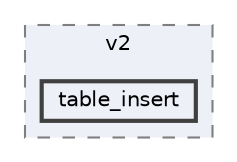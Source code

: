 digraph "table_insert"
{
 // LATEX_PDF_SIZE
  bgcolor="transparent";
  edge [fontname=Helvetica,fontsize=10,labelfontname=Helvetica,labelfontsize=10];
  node [fontname=Helvetica,fontsize=10,shape=box,height=0.2,width=0.4];
  compound=true
  subgraph clusterdir_dec4cdd6a67a47797f1d2c3284dcdd9a {
    graph [ bgcolor="#edf0f7", pencolor="grey50", label="v2", fontname=Helvetica,fontsize=10 style="filled,dashed", URL="dir_dec4cdd6a67a47797f1d2c3284dcdd9a.html",tooltip=""]
  dir_11c096b81fc2016346f508112d46ae0c [label="table_insert", fillcolor="#edf0f7", color="grey25", style="filled,bold", URL="dir_11c096b81fc2016346f508112d46ae0c.html",tooltip=""];
  }
}
